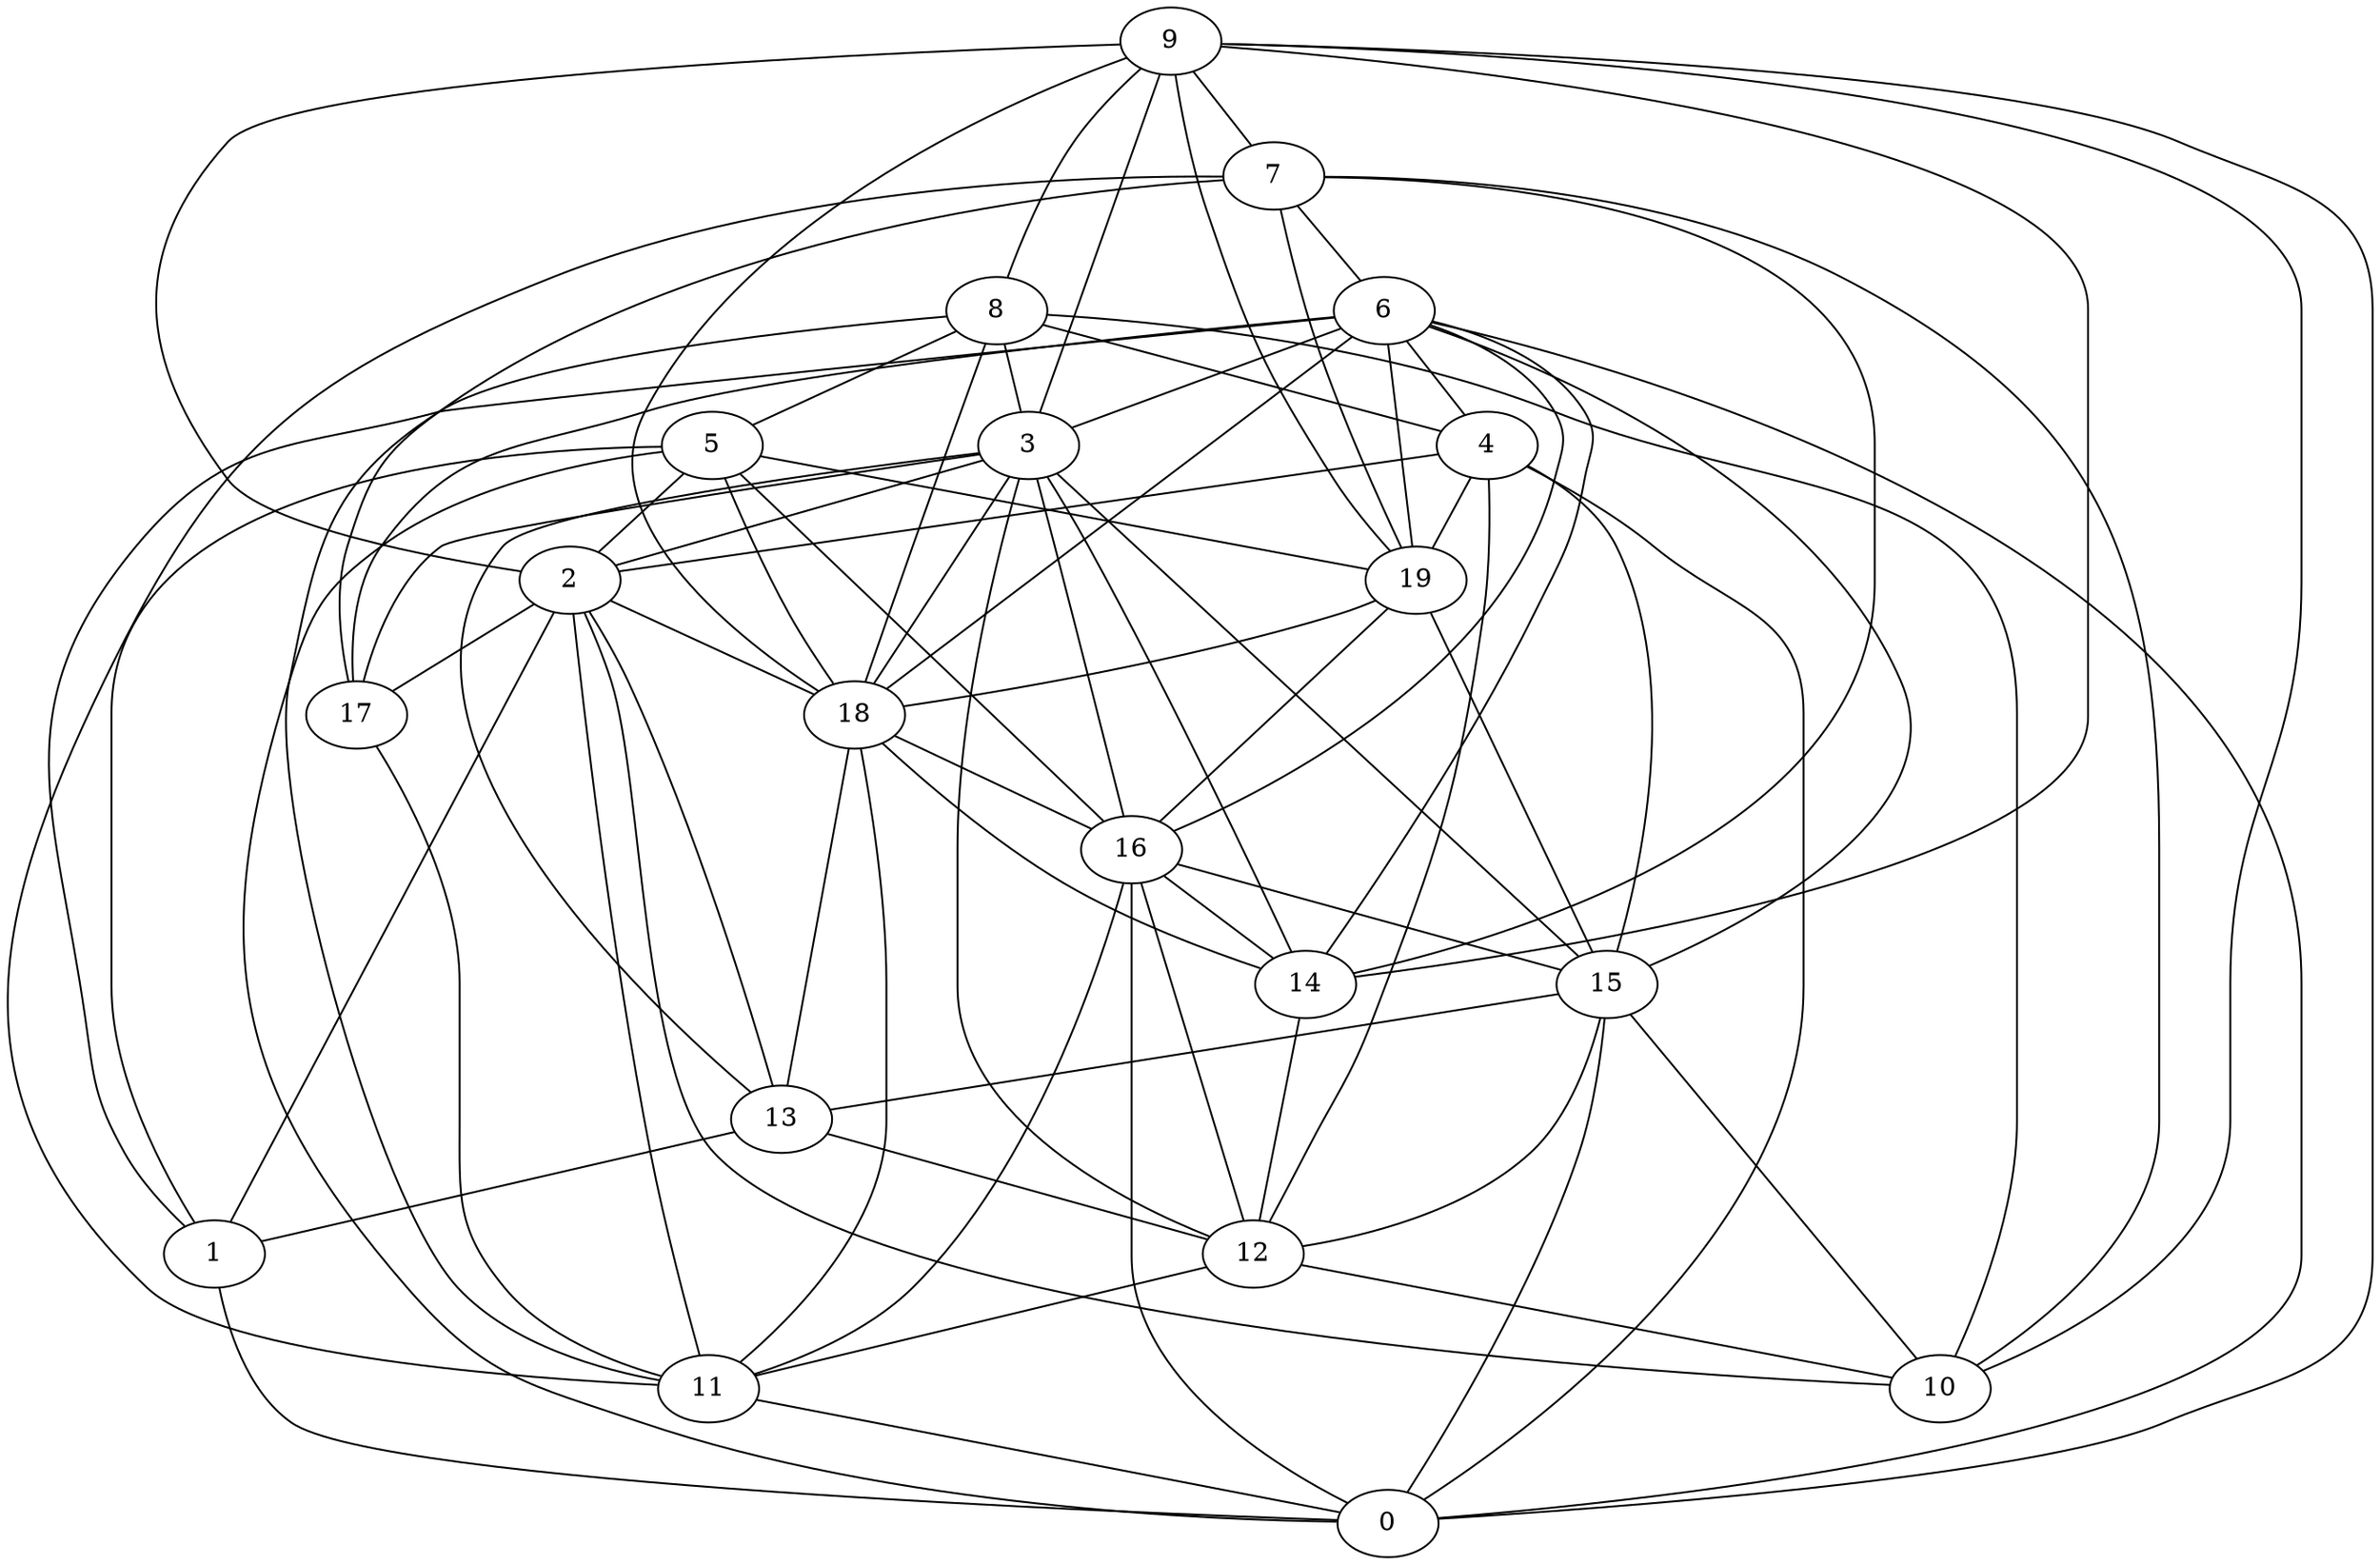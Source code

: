 digraph GG_graph {

subgraph G_graph {
edge [color = black]
"5" -> "18" [dir = none]
"19" -> "18" [dir = none]
"6" -> "17" [dir = none]
"6" -> "4" [dir = none]
"14" -> "12" [dir = none]
"2" -> "11" [dir = none]
"2" -> "18" [dir = none]
"15" -> "10" [dir = none]
"13" -> "1" [dir = none]
"7" -> "14" [dir = none]
"9" -> "0" [dir = none]
"9" -> "3" [dir = none]
"9" -> "18" [dir = none]
"8" -> "10" [dir = none]
"8" -> "18" [dir = none]
"16" -> "14" [dir = none]
"18" -> "13" [dir = none]
"18" -> "14" [dir = none]
"4" -> "2" [dir = none]
"12" -> "10" [dir = none]
"16" -> "0" [dir = none]
"3" -> "14" [dir = none]
"19" -> "15" [dir = none]
"6" -> "14" [dir = none]
"15" -> "12" [dir = none]
"16" -> "12" [dir = none]
"9" -> "19" [dir = none]
"2" -> "17" [dir = none]
"1" -> "0" [dir = none]
"2" -> "10" [dir = none]
"5" -> "16" [dir = none]
"13" -> "12" [dir = none]
"6" -> "3" [dir = none]
"4" -> "0" [dir = none]
"12" -> "11" [dir = none]
"5" -> "0" [dir = none]
"7" -> "10" [dir = none]
"7" -> "17" [dir = none]
"17" -> "11" [dir = none]
"6" -> "15" [dir = none]
"6" -> "19" [dir = none]
"5" -> "2" [dir = none]
"8" -> "11" [dir = none]
"9" -> "7" [dir = none]
"16" -> "11" [dir = none]
"6" -> "0" [dir = none]
"3" -> "16" [dir = none]
"2" -> "13" [dir = none]
"4" -> "19" [dir = none]
"15" -> "0" [dir = none]
"6" -> "16" [dir = none]
"15" -> "13" [dir = none]
"8" -> "5" [dir = none]
"6" -> "18" [dir = none]
"16" -> "15" [dir = none]
"11" -> "0" [dir = none]
"3" -> "15" [dir = none]
"3" -> "13" [dir = none]
"19" -> "16" [dir = none]
"8" -> "3" [dir = none]
"9" -> "8" [dir = none]
"9" -> "14" [dir = none]
"3" -> "18" [dir = none]
"4" -> "15" [dir = none]
"9" -> "10" [dir = none]
"7" -> "11" [dir = none]
"18" -> "16" [dir = none]
"5" -> "1" [dir = none]
"5" -> "19" [dir = none]
"2" -> "1" [dir = none]
"7" -> "19" [dir = none]
"18" -> "11" [dir = none]
"4" -> "12" [dir = none]
"3" -> "2" [dir = none]
"8" -> "4" [dir = none]
"7" -> "6" [dir = none]
"3" -> "12" [dir = none]
"9" -> "2" [dir = none]
"3" -> "17" [dir = none]
"6" -> "1" [dir = none]
}

}
